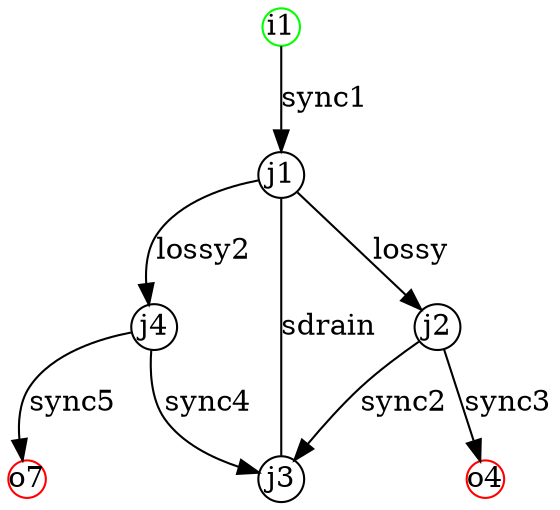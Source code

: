 digraph ExRouterPart { 
	node [shape = circle, fixedsize=true, width=0.25, color=green]; i1 ;
	node [shape = circle, fixedsize=true, width=0.25, color=red]; o4 o7 ;
	node [shape = circle, fixedsize=true, width=0.3, color=black]; 
	j1 -> j4[ label = "lossy2"];
	j1 -> j2[ label = "lossy"];
	j4 -> o7[ label = "sync5"];
	j3 -> j1[ label = "sdrain", dir="none"];
	j2 -> o4[ label = "sync3"];
	i1 -> j1[ label = "sync1"];
	j4 -> j3[ label = "sync4"];
	j2 -> j3[ label = "sync2"];
	}